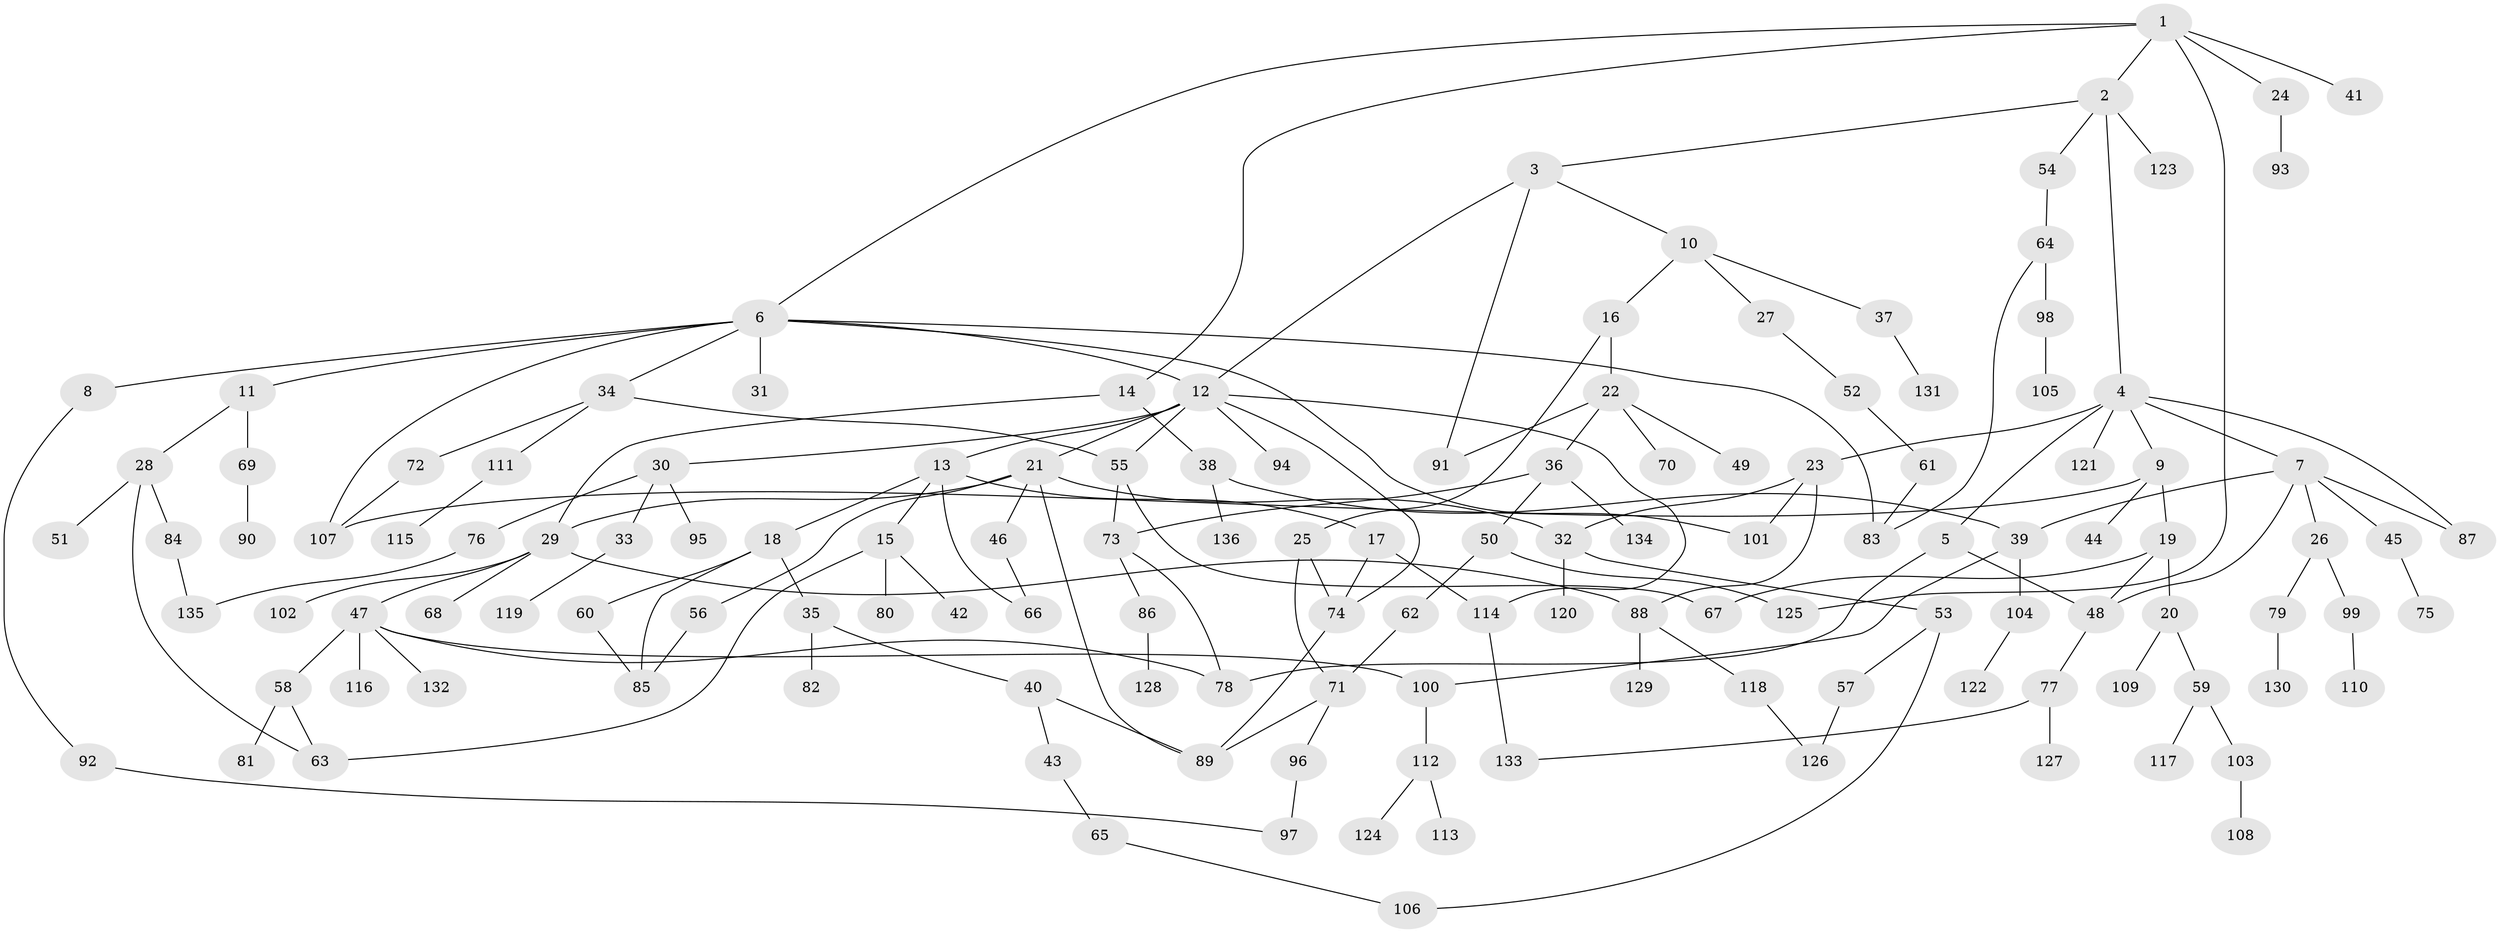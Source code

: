 // Generated by graph-tools (version 1.1) at 2025/25/03/09/25 03:25:34]
// undirected, 136 vertices, 173 edges
graph export_dot {
graph [start="1"]
  node [color=gray90,style=filled];
  1;
  2;
  3;
  4;
  5;
  6;
  7;
  8;
  9;
  10;
  11;
  12;
  13;
  14;
  15;
  16;
  17;
  18;
  19;
  20;
  21;
  22;
  23;
  24;
  25;
  26;
  27;
  28;
  29;
  30;
  31;
  32;
  33;
  34;
  35;
  36;
  37;
  38;
  39;
  40;
  41;
  42;
  43;
  44;
  45;
  46;
  47;
  48;
  49;
  50;
  51;
  52;
  53;
  54;
  55;
  56;
  57;
  58;
  59;
  60;
  61;
  62;
  63;
  64;
  65;
  66;
  67;
  68;
  69;
  70;
  71;
  72;
  73;
  74;
  75;
  76;
  77;
  78;
  79;
  80;
  81;
  82;
  83;
  84;
  85;
  86;
  87;
  88;
  89;
  90;
  91;
  92;
  93;
  94;
  95;
  96;
  97;
  98;
  99;
  100;
  101;
  102;
  103;
  104;
  105;
  106;
  107;
  108;
  109;
  110;
  111;
  112;
  113;
  114;
  115;
  116;
  117;
  118;
  119;
  120;
  121;
  122;
  123;
  124;
  125;
  126;
  127;
  128;
  129;
  130;
  131;
  132;
  133;
  134;
  135;
  136;
  1 -- 2;
  1 -- 6;
  1 -- 14;
  1 -- 24;
  1 -- 41;
  1 -- 125;
  2 -- 3;
  2 -- 4;
  2 -- 54;
  2 -- 123;
  3 -- 10;
  3 -- 91;
  3 -- 12;
  4 -- 5;
  4 -- 7;
  4 -- 9;
  4 -- 23;
  4 -- 87;
  4 -- 121;
  5 -- 78;
  5 -- 48;
  6 -- 8;
  6 -- 11;
  6 -- 12;
  6 -- 31;
  6 -- 34;
  6 -- 107;
  6 -- 101;
  6 -- 83;
  7 -- 26;
  7 -- 45;
  7 -- 48;
  7 -- 87;
  7 -- 39;
  8 -- 92;
  9 -- 19;
  9 -- 44;
  9 -- 107;
  10 -- 16;
  10 -- 27;
  10 -- 37;
  11 -- 28;
  11 -- 69;
  12 -- 13;
  12 -- 21;
  12 -- 30;
  12 -- 94;
  12 -- 114;
  12 -- 74;
  12 -- 55;
  13 -- 15;
  13 -- 17;
  13 -- 18;
  13 -- 66;
  14 -- 38;
  14 -- 29;
  15 -- 42;
  15 -- 63;
  15 -- 80;
  16 -- 22;
  16 -- 25;
  17 -- 74;
  17 -- 114;
  18 -- 35;
  18 -- 60;
  18 -- 85;
  19 -- 20;
  19 -- 48;
  19 -- 67;
  20 -- 59;
  20 -- 109;
  21 -- 29;
  21 -- 46;
  21 -- 56;
  21 -- 32;
  21 -- 89;
  22 -- 36;
  22 -- 49;
  22 -- 70;
  22 -- 91;
  23 -- 32;
  23 -- 88;
  23 -- 101;
  24 -- 93;
  25 -- 71;
  25 -- 74;
  26 -- 79;
  26 -- 99;
  27 -- 52;
  28 -- 51;
  28 -- 84;
  28 -- 63;
  29 -- 47;
  29 -- 68;
  29 -- 102;
  29 -- 88;
  30 -- 33;
  30 -- 76;
  30 -- 95;
  32 -- 53;
  32 -- 120;
  33 -- 119;
  34 -- 55;
  34 -- 72;
  34 -- 111;
  35 -- 40;
  35 -- 82;
  36 -- 50;
  36 -- 73;
  36 -- 134;
  37 -- 131;
  38 -- 39;
  38 -- 136;
  39 -- 104;
  39 -- 100;
  40 -- 43;
  40 -- 89;
  43 -- 65;
  45 -- 75;
  46 -- 66;
  47 -- 58;
  47 -- 100;
  47 -- 116;
  47 -- 132;
  47 -- 78;
  48 -- 77;
  50 -- 62;
  50 -- 125;
  52 -- 61;
  53 -- 57;
  53 -- 106;
  54 -- 64;
  55 -- 67;
  55 -- 73;
  56 -- 85;
  57 -- 126;
  58 -- 81;
  58 -- 63;
  59 -- 103;
  59 -- 117;
  60 -- 85;
  61 -- 83;
  62 -- 71;
  64 -- 98;
  64 -- 83;
  65 -- 106;
  69 -- 90;
  71 -- 96;
  71 -- 89;
  72 -- 107;
  73 -- 86;
  73 -- 78;
  74 -- 89;
  76 -- 135;
  77 -- 127;
  77 -- 133;
  79 -- 130;
  84 -- 135;
  86 -- 128;
  88 -- 118;
  88 -- 129;
  92 -- 97;
  96 -- 97;
  98 -- 105;
  99 -- 110;
  100 -- 112;
  103 -- 108;
  104 -- 122;
  111 -- 115;
  112 -- 113;
  112 -- 124;
  114 -- 133;
  118 -- 126;
}
